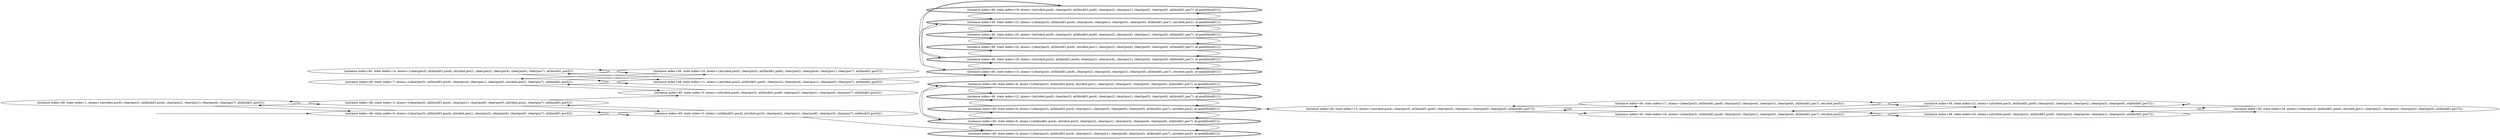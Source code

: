 digraph {
rankdir="LR"
s1[label="(instance index=49, state index=1, atoms={at(robot,pos0), clear(pos3), at(block01,pos4), clear(pos2), clear(pos1), clear(pos6), clear(pos7), at(block01,pos5)})"]
s10[label="(instance index=49, state index=10, atoms={at(robot,pos0), clear(pos3), at(block01,pos6), clear(pos2), clear(pos4), clear(pos1), clear(pos7), at(block01,pos5)})"]
s5[label="(instance index=49, state index=5, atoms={at(robot,pos4), clear(pos3), at(block01,pos6), clear(pos2), clear(pos1), clear(pos0), clear(pos7), at(block01,pos5)})"]
s3[label="(instance index=49, state index=3, atoms={clear(pos3), at(block01,pos4), clear(pos1), clear(pos6), clear(pos0), at(robot,pos2), clear(pos7), at(block01,pos5)})"]
s0[label="(instance index=49, state index=0, atoms={clear(pos3), at(block01,pos4), at(robot,pos1), clear(pos2), clear(pos6), clear(pos0), clear(pos7), at(block01,pos5)})"]
s14[label="(instance index=49, state index=14, atoms={clear(pos3), at(block01,pos6), at(robot,pos1), clear(pos2), clear(pos4), clear(pos0), clear(pos7), at(block01,pos5)})"]
s7[label="(instance index=49, state index=7, atoms={clear(pos3), at(block01,pos6), clear(pos4), clear(pos1), clear(pos0), at(robot,pos2), clear(pos7), at(block01,pos5)})"]
s2[label="(instance index=49, state index=2, atoms={at(block01,pos4), at(robot,pos3), clear(pos2), clear(pos1), clear(pos6), clear(pos0), clear(pos7), at(block01,pos5)})"]
s11[label="(instance index=49, state index=11, atoms={at(robot,pos3), at(block01,pos6), clear(pos2), clear(pos4), clear(pos1), clear(pos0), clear(pos7), at(block01,pos5)})"]
s25[peripheries=2,label="(instance index=49, state index=25, atoms={at(robot,pos0), clear(pos3), at(block01,pos6), clear(pos2), clear(pos4), clear(pos1), clear(pos5), at(block01,pos7), at-goal(block01)})"]
s12[peripheries=2,label="(instance index=49, state index=12, atoms={at(robot,pos0), clear(pos3), at(block01,pos4), clear(pos2), clear(pos1), clear(pos5), clear(pos6), at(block01,pos7), at-goal(block01)})"]
s22[peripheries=2,label="(instance index=49, state index=22, atoms={clear(pos3), at(block01,pos6), at(robot,pos1), clear(pos2), clear(pos4), clear(pos5), clear(pos0), at(block01,pos7), at-goal(block01)})"]
s9[peripheries=2,label="(instance index=49, state index=9, atoms={clear(pos3), at(block01,pos4), clear(pos1), clear(pos5), clear(pos6), clear(pos0), at(block01,pos7), at(robot,pos2), at-goal(block01)})"]
s18[peripheries=2,label="(instance index=49, state index=18, atoms={at(robot,pos3), at(block01,pos6), clear(pos2), clear(pos4), clear(pos1), clear(pos5), clear(pos0), at(block01,pos7), at-goal(block01)})"]
s23[peripheries=2,label="(instance index=49, state index=23, atoms={clear(pos3), at(block01,pos6), clear(pos4), clear(pos1), clear(pos5), clear(pos0), at(block01,pos7), at(robot,pos2), at-goal(block01)})"]
s19[peripheries=2,label="(instance index=49, state index=19, atoms={at(robot,pos4), clear(pos3), at(block01,pos6), clear(pos2), clear(pos1), clear(pos5), clear(pos0), at(block01,pos7), at-goal(block01)})"]
s6[peripheries=2,label="(instance index=49, state index=6, atoms={at(block01,pos4), at(robot,pos3), clear(pos2), clear(pos1), clear(pos5), clear(pos6), clear(pos0), at(block01,pos7), at-goal(block01)})"]
s8[peripheries=2,label="(instance index=49, state index=8, atoms={clear(pos3), at(block01,pos4), at(robot,pos1), clear(pos2), clear(pos5), clear(pos6), clear(pos0), at(block01,pos7), at-goal(block01)})"]
s15[peripheries=2,label="(instance index=49, state index=15, atoms={clear(pos3), at(block01,pos6), clear(pos2), clear(pos4), clear(pos1), clear(pos0), at(block01,pos7), at(robot,pos5), at-goal(block01)})"]
s4[peripheries=2,label="(instance index=49, state index=4, atoms={clear(pos3), at(block01,pos4), clear(pos2), clear(pos1), clear(pos6), clear(pos0), at(block01,pos7), at(robot,pos5), at-goal(block01)})"]
s13[label="(instance index=49, state index=13, atoms={at(robot,pos4), clear(pos3), at(block01,pos6), clear(pos2), clear(pos1), clear(pos5), clear(pos0), at(block01,pos7)})"]
s17[label="(instance index=49, state index=17, atoms={clear(pos3), at(block01,pos6), clear(pos2), clear(pos4), clear(pos1), clear(pos0), at(block01,pos7), at(robot,pos5)})"]
s16[label="(instance index=49, state index=16, atoms={clear(pos3), at(block01,pos6), clear(pos4), clear(pos1), clear(pos5), clear(pos0), at(block01,pos7), at(robot,pos2)})"]
s21[label="(instance index=49, state index=21, atoms={at(robot,pos3), at(block01,pos6), clear(pos2), clear(pos4), clear(pos1), clear(pos5), clear(pos0), at(block01,pos7)})"]
s20[label="(instance index=49, state index=20, atoms={at(robot,pos0), clear(pos3), at(block01,pos6), clear(pos2), clear(pos4), clear(pos1), clear(pos5), at(block01,pos7)})"]
s24[label="(instance index=49, state index=24, atoms={clear(pos3), at(block01,pos6), at(robot,pos1), clear(pos2), clear(pos4), clear(pos5), clear(pos0), at(block01,pos7)})"]
Dangling [ label = "", style = invis ]
{ rank = same; Dangling }
Dangling -> s0
{ rank = same; s0}
{ rank = same; s3,s0,s14,s7}
{ rank = same; s2,s11}
{ rank = same; s25,s12,s22,s9,s18,s23,s19,s6,s8,s15,s4}
{ rank = same; s13}
{ rank = same; s17,s16}
{ rank = same; s21,s20}
{ rank = same; s24}
{
s1->s3
s1->s0
s10->s7
s10->s14
s5->s7
}
{
s3->s5
s3->s2
s3->s1
s0->s2
s0->s1
s14->s11
s14->s10
s7->s5
s7->s11
s7->s10
}
{
s2->s4
s2->s3
s2->s0
s11->s15
s11->s14
s11->s7
}
{
s25->s23
s25->s22
s12->s9
s12->s8
s22->s18
s22->s25
s9->s13
s9->s6
s9->s12
s18->s15
s18->s22
s18->s23
s23->s18
s23->s19
s23->s25
s19->s15
s19->s23
s6->s4
s6->s9
s6->s8
s8->s6
s8->s12
s15->s19
s15->s18
s4->s6
}
{
s13->s17
s13->s16
}
{
s17->s13
s17->s21
s16->s13
s16->s20
s16->s21
}
{
s21->s17
s21->s16
s21->s24
s20->s16
s20->s24
}
{
s24->s21
s24->s20
}
}
